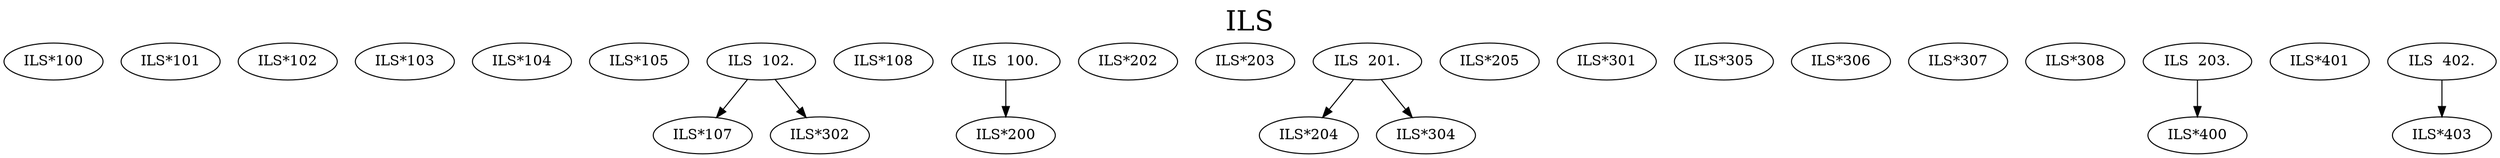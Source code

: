 digraph ILS {
labelloc = "t";
label = "ILS"
fontsize = 27;
"ILS*100"
"ILS*101"
"ILS*102"
"ILS*103"
"ILS*104"
"ILS*105"
"ILS  102." -> "ILS*107" [style=solid]
"ILS*108"
"ILS  100." -> "ILS*200" [style=solid]
"ILS*202"
"ILS*203"
"ILS  201." -> "ILS*204" [style=solid]
"ILS*205"
"ILS*301"
"ILS  102." -> "ILS*302" [style=solid]
"ILS  201." -> "ILS*304" [style=solid]
"ILS*305"
"ILS*306"
"ILS*307"
"ILS*308"
"ILS  203." -> "ILS*400" [style=solid]
"ILS*401"
"ILS  402." -> "ILS*403" [style=solid]
}
